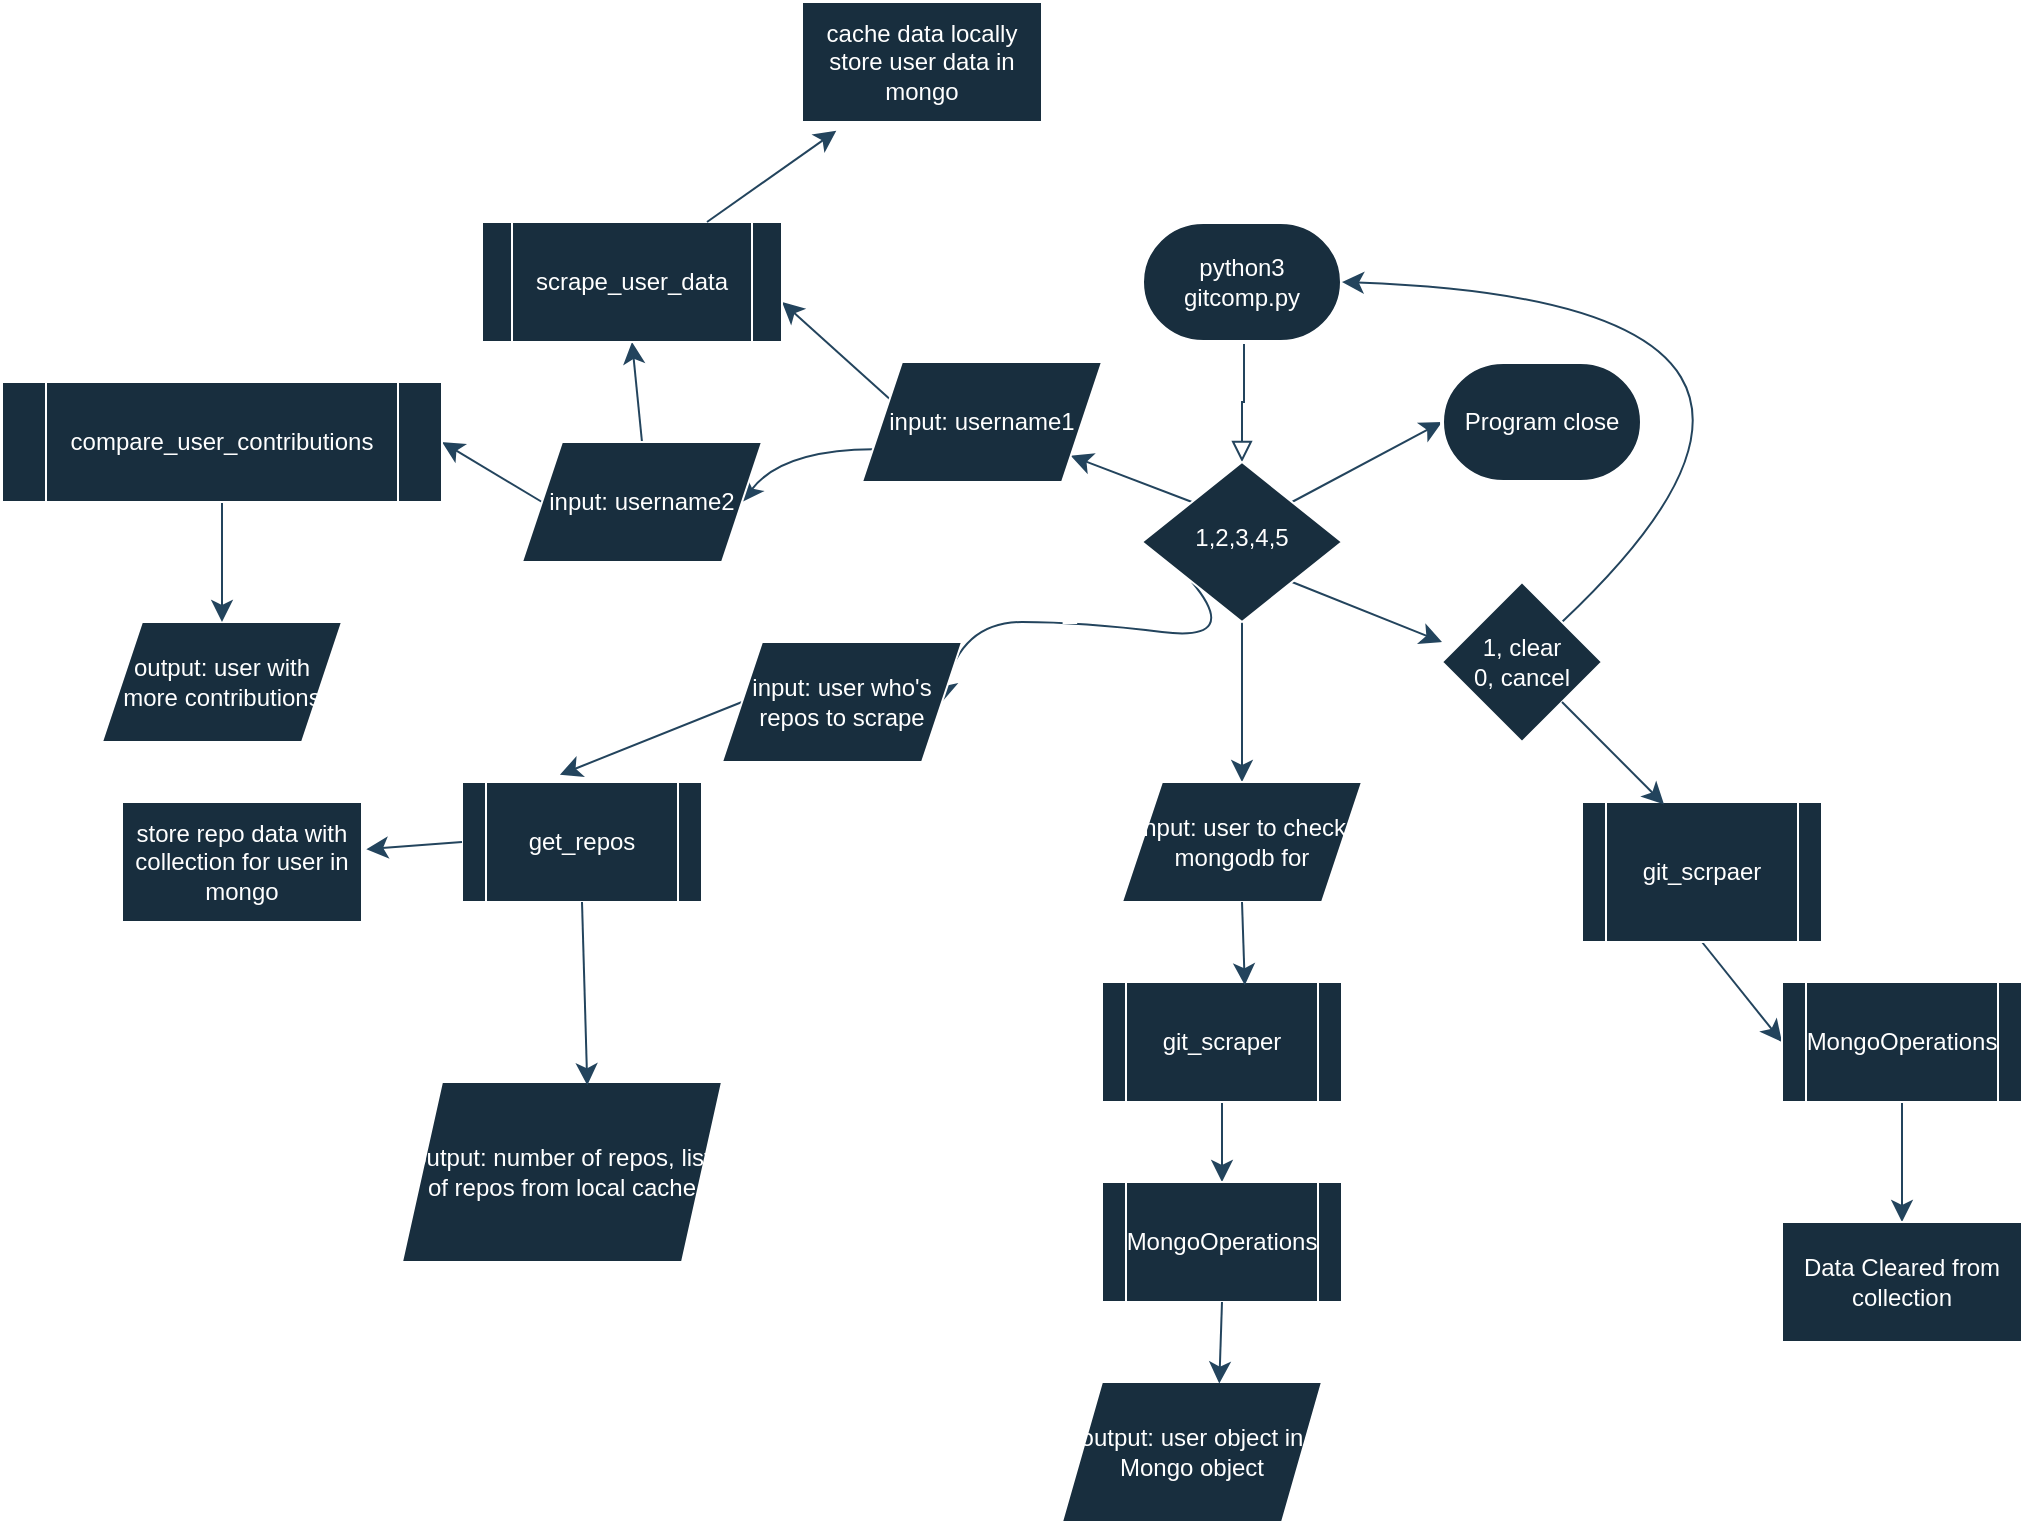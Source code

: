 <mxfile version="24.3.1" type="github">
  <diagram id="C5RBs43oDa-KdzZeNtuy" name="Page-1">
    <mxGraphModel dx="1877" dy="1824" grid="1" gridSize="10" guides="1" tooltips="1" connect="1" arrows="1" fold="1" page="1" pageScale="1" pageWidth="827" pageHeight="1169" math="0" shadow="0">
      <root>
        <mxCell id="WIyWlLk6GJQsqaUBKTNV-0" />
        <mxCell id="WIyWlLk6GJQsqaUBKTNV-1" parent="WIyWlLk6GJQsqaUBKTNV-0" />
        <mxCell id="WIyWlLk6GJQsqaUBKTNV-2" value="" style="rounded=0;html=1;jettySize=auto;orthogonalLoop=1;fontSize=11;endArrow=block;endFill=0;endSize=8;strokeWidth=1;shadow=0;labelBackgroundColor=none;edgeStyle=orthogonalEdgeStyle;strokeColor=#23445D;fontColor=default;" parent="WIyWlLk6GJQsqaUBKTNV-1" edge="1">
          <mxGeometry relative="1" as="geometry">
            <mxPoint x="530" y="-160" as="sourcePoint" />
            <mxPoint x="530" y="-100" as="targetPoint" />
            <Array as="points">
              <mxPoint x="531" y="-160" />
              <mxPoint x="531" y="-130" />
              <mxPoint x="530" y="-130" />
            </Array>
          </mxGeometry>
        </mxCell>
        <mxCell id="LPKrQJaiNVwr6FiZ4akE-1" style="edgeStyle=none;curved=1;rounded=0;orthogonalLoop=1;jettySize=auto;html=1;exitX=0;exitY=1;exitDx=0;exitDy=0;fontSize=12;startSize=8;endSize=8;entryX=1;entryY=0.5;entryDx=0;entryDy=0;labelBackgroundColor=none;strokeColor=#23445D;fontColor=default;" edge="1" parent="WIyWlLk6GJQsqaUBKTNV-1" source="WIyWlLk6GJQsqaUBKTNV-6" target="LPKrQJaiNVwr6FiZ4akE-19">
          <mxGeometry relative="1" as="geometry">
            <mxPoint x="380" y="-20" as="targetPoint" />
            <Array as="points">
              <mxPoint x="530" y="-10" />
              <mxPoint x="450" y="-20" />
              <mxPoint x="390" y="-20" />
            </Array>
          </mxGeometry>
        </mxCell>
        <mxCell id="LPKrQJaiNVwr6FiZ4akE-2" style="edgeStyle=none;curved=1;rounded=0;orthogonalLoop=1;jettySize=auto;html=1;exitX=1;exitY=0;exitDx=0;exitDy=0;fontSize=12;startSize=8;endSize=8;labelBackgroundColor=none;strokeColor=#23445D;fontColor=default;" edge="1" parent="WIyWlLk6GJQsqaUBKTNV-1" source="WIyWlLk6GJQsqaUBKTNV-6">
          <mxGeometry relative="1" as="geometry">
            <mxPoint x="630" y="-120" as="targetPoint" />
          </mxGeometry>
        </mxCell>
        <mxCell id="LPKrQJaiNVwr6FiZ4akE-3" style="edgeStyle=none;curved=1;rounded=0;orthogonalLoop=1;jettySize=auto;html=1;exitX=1;exitY=1;exitDx=0;exitDy=0;fontSize=12;startSize=8;endSize=8;labelBackgroundColor=none;strokeColor=#23445D;fontColor=default;" edge="1" parent="WIyWlLk6GJQsqaUBKTNV-1" source="WIyWlLk6GJQsqaUBKTNV-6">
          <mxGeometry relative="1" as="geometry">
            <mxPoint x="630" y="-10" as="targetPoint" />
          </mxGeometry>
        </mxCell>
        <mxCell id="LPKrQJaiNVwr6FiZ4akE-4" style="edgeStyle=none;curved=1;rounded=0;orthogonalLoop=1;jettySize=auto;html=1;exitX=0.5;exitY=1;exitDx=0;exitDy=0;fontSize=12;startSize=8;endSize=8;labelBackgroundColor=none;strokeColor=#23445D;fontColor=default;" edge="1" parent="WIyWlLk6GJQsqaUBKTNV-1" source="WIyWlLk6GJQsqaUBKTNV-6">
          <mxGeometry relative="1" as="geometry">
            <mxPoint x="530" y="60" as="targetPoint" />
          </mxGeometry>
        </mxCell>
        <mxCell id="LPKrQJaiNVwr6FiZ4akE-5" style="edgeStyle=none;curved=1;rounded=0;orthogonalLoop=1;jettySize=auto;html=1;exitX=0;exitY=0;exitDx=0;exitDy=0;fontSize=12;startSize=8;endSize=8;labelBackgroundColor=none;strokeColor=#23445D;fontColor=default;" edge="1" parent="WIyWlLk6GJQsqaUBKTNV-1" source="WIyWlLk6GJQsqaUBKTNV-6" target="LPKrQJaiNVwr6FiZ4akE-6">
          <mxGeometry relative="1" as="geometry">
            <mxPoint x="400" y="-120" as="targetPoint" />
          </mxGeometry>
        </mxCell>
        <mxCell id="WIyWlLk6GJQsqaUBKTNV-6" value="1,2,3,4,5" style="rhombus;whiteSpace=wrap;html=1;shadow=0;fontFamily=Helvetica;fontSize=12;align=center;strokeWidth=1;spacing=6;spacingTop=-4;labelBackgroundColor=none;fillColor=#182E3E;strokeColor=#FFFFFF;fontColor=#FFFFFF;" parent="WIyWlLk6GJQsqaUBKTNV-1" vertex="1">
          <mxGeometry x="480" y="-100" width="100" height="80" as="geometry" />
        </mxCell>
        <mxCell id="LPKrQJaiNVwr6FiZ4akE-0" value="python3 gitcomp.py" style="strokeWidth=2;html=1;shape=mxgraph.flowchart.terminator;whiteSpace=wrap;labelBackgroundColor=none;fillColor=#182E3E;strokeColor=#FFFFFF;fontColor=#FFFFFF;" vertex="1" parent="WIyWlLk6GJQsqaUBKTNV-1">
          <mxGeometry x="480" y="-220" width="100" height="60" as="geometry" />
        </mxCell>
        <mxCell id="LPKrQJaiNVwr6FiZ4akE-11" style="edgeStyle=none;curved=1;rounded=0;orthogonalLoop=1;jettySize=auto;html=1;exitX=0;exitY=0.25;exitDx=0;exitDy=0;fontSize=12;startSize=8;endSize=8;labelBackgroundColor=none;strokeColor=#23445D;fontColor=default;" edge="1" parent="WIyWlLk6GJQsqaUBKTNV-1" source="LPKrQJaiNVwr6FiZ4akE-6">
          <mxGeometry relative="1" as="geometry">
            <mxPoint x="300" y="-180" as="targetPoint" />
          </mxGeometry>
        </mxCell>
        <mxCell id="LPKrQJaiNVwr6FiZ4akE-14" style="edgeStyle=none;curved=1;rounded=0;orthogonalLoop=1;jettySize=auto;html=1;exitX=0;exitY=0.75;exitDx=0;exitDy=0;fontSize=12;startSize=8;endSize=8;entryX=1;entryY=0.5;entryDx=0;entryDy=0;labelBackgroundColor=none;strokeColor=#23445D;fontColor=default;" edge="1" parent="WIyWlLk6GJQsqaUBKTNV-1" source="LPKrQJaiNVwr6FiZ4akE-6" target="LPKrQJaiNVwr6FiZ4akE-7">
          <mxGeometry relative="1" as="geometry">
            <mxPoint x="290" y="-106" as="targetPoint" />
            <Array as="points">
              <mxPoint x="300" y="-106" />
            </Array>
          </mxGeometry>
        </mxCell>
        <mxCell id="LPKrQJaiNVwr6FiZ4akE-6" value="input: username1" style="shape=parallelogram;perimeter=parallelogramPerimeter;whiteSpace=wrap;html=1;fixedSize=1;labelBackgroundColor=none;fillColor=#182E3E;strokeColor=#FFFFFF;fontColor=#FFFFFF;" vertex="1" parent="WIyWlLk6GJQsqaUBKTNV-1">
          <mxGeometry x="340" y="-150" width="120" height="60" as="geometry" />
        </mxCell>
        <mxCell id="LPKrQJaiNVwr6FiZ4akE-15" style="edgeStyle=none;curved=1;rounded=0;orthogonalLoop=1;jettySize=auto;html=1;exitX=0;exitY=0.5;exitDx=0;exitDy=0;fontSize=12;startSize=8;endSize=8;labelBackgroundColor=none;strokeColor=#23445D;fontColor=default;" edge="1" parent="WIyWlLk6GJQsqaUBKTNV-1" source="LPKrQJaiNVwr6FiZ4akE-7">
          <mxGeometry relative="1" as="geometry">
            <mxPoint x="130" y="-110" as="targetPoint" />
          </mxGeometry>
        </mxCell>
        <mxCell id="LPKrQJaiNVwr6FiZ4akE-16" style="edgeStyle=none;curved=1;rounded=0;orthogonalLoop=1;jettySize=auto;html=1;exitX=0.5;exitY=0;exitDx=0;exitDy=0;entryX=0.5;entryY=1;entryDx=0;entryDy=0;fontSize=12;startSize=8;endSize=8;labelBackgroundColor=none;strokeColor=#23445D;fontColor=default;" edge="1" parent="WIyWlLk6GJQsqaUBKTNV-1" source="LPKrQJaiNVwr6FiZ4akE-7" target="LPKrQJaiNVwr6FiZ4akE-10">
          <mxGeometry relative="1" as="geometry" />
        </mxCell>
        <mxCell id="LPKrQJaiNVwr6FiZ4akE-7" value="input: username2" style="shape=parallelogram;perimeter=parallelogramPerimeter;whiteSpace=wrap;html=1;fixedSize=1;labelBackgroundColor=none;fillColor=#182E3E;strokeColor=#FFFFFF;fontColor=#FFFFFF;" vertex="1" parent="WIyWlLk6GJQsqaUBKTNV-1">
          <mxGeometry x="170" y="-110" width="120" height="60" as="geometry" />
        </mxCell>
        <mxCell id="LPKrQJaiNVwr6FiZ4akE-8" value="output: user with more contributions" style="shape=parallelogram;perimeter=parallelogramPerimeter;whiteSpace=wrap;html=1;fixedSize=1;labelBackgroundColor=none;fillColor=#182E3E;strokeColor=#FFFFFF;fontColor=#FFFFFF;" vertex="1" parent="WIyWlLk6GJQsqaUBKTNV-1">
          <mxGeometry x="-40" y="-20" width="120" height="60" as="geometry" />
        </mxCell>
        <mxCell id="LPKrQJaiNVwr6FiZ4akE-18" style="edgeStyle=none;curved=1;rounded=0;orthogonalLoop=1;jettySize=auto;html=1;exitX=0.5;exitY=1;exitDx=0;exitDy=0;fontSize=12;startSize=8;endSize=8;labelBackgroundColor=none;strokeColor=#23445D;fontColor=default;" edge="1" parent="WIyWlLk6GJQsqaUBKTNV-1" source="LPKrQJaiNVwr6FiZ4akE-9">
          <mxGeometry relative="1" as="geometry">
            <mxPoint x="20" y="-20" as="targetPoint" />
          </mxGeometry>
        </mxCell>
        <mxCell id="LPKrQJaiNVwr6FiZ4akE-9" value="compare_user_contributions" style="shape=process;whiteSpace=wrap;html=1;backgroundOutline=1;labelBackgroundColor=none;fillColor=#182E3E;strokeColor=#FFFFFF;fontColor=#FFFFFF;" vertex="1" parent="WIyWlLk6GJQsqaUBKTNV-1">
          <mxGeometry x="-90" y="-140" width="220" height="60" as="geometry" />
        </mxCell>
        <mxCell id="LPKrQJaiNVwr6FiZ4akE-10" value="scrape_user_data" style="shape=process;whiteSpace=wrap;html=1;backgroundOutline=1;labelBackgroundColor=none;fillColor=#182E3E;strokeColor=#FFFFFF;fontColor=#FFFFFF;" vertex="1" parent="WIyWlLk6GJQsqaUBKTNV-1">
          <mxGeometry x="150" y="-220" width="150" height="60" as="geometry" />
        </mxCell>
        <mxCell id="LPKrQJaiNVwr6FiZ4akE-12" value="cache data locally&lt;div&gt;store user data in mongo&lt;/div&gt;" style="rounded=0;whiteSpace=wrap;html=1;labelBackgroundColor=none;fillColor=#182E3E;strokeColor=#FFFFFF;fontColor=#FFFFFF;" vertex="1" parent="WIyWlLk6GJQsqaUBKTNV-1">
          <mxGeometry x="310" y="-330" width="120" height="60" as="geometry" />
        </mxCell>
        <mxCell id="LPKrQJaiNVwr6FiZ4akE-13" style="edgeStyle=none;curved=1;rounded=0;orthogonalLoop=1;jettySize=auto;html=1;exitX=0.75;exitY=0;exitDx=0;exitDy=0;entryX=0.143;entryY=1.073;entryDx=0;entryDy=0;entryPerimeter=0;fontSize=12;startSize=8;endSize=8;labelBackgroundColor=none;strokeColor=#23445D;fontColor=default;" edge="1" parent="WIyWlLk6GJQsqaUBKTNV-1" source="LPKrQJaiNVwr6FiZ4akE-10" target="LPKrQJaiNVwr6FiZ4akE-12">
          <mxGeometry relative="1" as="geometry" />
        </mxCell>
        <mxCell id="LPKrQJaiNVwr6FiZ4akE-23" style="edgeStyle=none;curved=1;rounded=0;orthogonalLoop=1;jettySize=auto;html=1;exitX=0;exitY=0.5;exitDx=0;exitDy=0;fontSize=12;startSize=8;endSize=8;entryX=0.408;entryY=-0.06;entryDx=0;entryDy=0;entryPerimeter=0;labelBackgroundColor=none;strokeColor=#23445D;fontColor=default;" edge="1" parent="WIyWlLk6GJQsqaUBKTNV-1" source="LPKrQJaiNVwr6FiZ4akE-19" target="LPKrQJaiNVwr6FiZ4akE-20">
          <mxGeometry relative="1" as="geometry">
            <mxPoint x="180" y="-20" as="targetPoint" />
          </mxGeometry>
        </mxCell>
        <mxCell id="LPKrQJaiNVwr6FiZ4akE-19" value="input: user who&#39;s repos to scrape" style="shape=parallelogram;perimeter=parallelogramPerimeter;whiteSpace=wrap;html=1;fixedSize=1;labelBackgroundColor=none;fillColor=#182E3E;strokeColor=#FFFFFF;fontColor=#FFFFFF;" vertex="1" parent="WIyWlLk6GJQsqaUBKTNV-1">
          <mxGeometry x="270" y="-10" width="120" height="60" as="geometry" />
        </mxCell>
        <mxCell id="LPKrQJaiNVwr6FiZ4akE-20" value="get_repos" style="shape=process;whiteSpace=wrap;html=1;backgroundOutline=1;labelBackgroundColor=none;fillColor=#182E3E;strokeColor=#FFFFFF;fontColor=#FFFFFF;" vertex="1" parent="WIyWlLk6GJQsqaUBKTNV-1">
          <mxGeometry x="140" y="60" width="120" height="60" as="geometry" />
        </mxCell>
        <mxCell id="LPKrQJaiNVwr6FiZ4akE-21" value="store repo data with collection for user in mongo" style="rounded=0;whiteSpace=wrap;html=1;labelBackgroundColor=none;fillColor=#182E3E;strokeColor=#FFFFFF;fontColor=#FFFFFF;" vertex="1" parent="WIyWlLk6GJQsqaUBKTNV-1">
          <mxGeometry x="-30" y="70" width="120" height="60" as="geometry" />
        </mxCell>
        <mxCell id="LPKrQJaiNVwr6FiZ4akE-22" value="output: number of repos, list of repos from local cache" style="shape=parallelogram;perimeter=parallelogramPerimeter;whiteSpace=wrap;html=1;fixedSize=1;labelBackgroundColor=none;fillColor=#182E3E;strokeColor=#FFFFFF;fontColor=#FFFFFF;" vertex="1" parent="WIyWlLk6GJQsqaUBKTNV-1">
          <mxGeometry x="110" y="210" width="160" height="90" as="geometry" />
        </mxCell>
        <mxCell id="LPKrQJaiNVwr6FiZ4akE-24" style="edgeStyle=none;curved=1;rounded=0;orthogonalLoop=1;jettySize=auto;html=1;exitX=0;exitY=0.5;exitDx=0;exitDy=0;entryX=1.018;entryY=0.393;entryDx=0;entryDy=0;entryPerimeter=0;fontSize=12;startSize=8;endSize=8;labelBackgroundColor=none;strokeColor=#23445D;fontColor=default;" edge="1" parent="WIyWlLk6GJQsqaUBKTNV-1" source="LPKrQJaiNVwr6FiZ4akE-20" target="LPKrQJaiNVwr6FiZ4akE-21">
          <mxGeometry relative="1" as="geometry" />
        </mxCell>
        <mxCell id="LPKrQJaiNVwr6FiZ4akE-25" style="edgeStyle=none;curved=1;rounded=0;orthogonalLoop=1;jettySize=auto;html=1;exitX=0.5;exitY=1;exitDx=0;exitDy=0;entryX=0.579;entryY=0.018;entryDx=0;entryDy=0;entryPerimeter=0;fontSize=12;startSize=8;endSize=8;labelBackgroundColor=none;strokeColor=#23445D;fontColor=default;" edge="1" parent="WIyWlLk6GJQsqaUBKTNV-1" source="LPKrQJaiNVwr6FiZ4akE-20" target="LPKrQJaiNVwr6FiZ4akE-22">
          <mxGeometry relative="1" as="geometry" />
        </mxCell>
        <mxCell id="LPKrQJaiNVwr6FiZ4akE-27" value="1" style="text;html=1;align=center;verticalAlign=middle;whiteSpace=wrap;rounded=0;fontSize=16;labelBackgroundColor=none;fontColor=#FFFFFF;" vertex="1" parent="WIyWlLk6GJQsqaUBKTNV-1">
          <mxGeometry x="450" y="-120" width="60" height="30" as="geometry" />
        </mxCell>
        <mxCell id="LPKrQJaiNVwr6FiZ4akE-28" value="2" style="text;html=1;align=center;verticalAlign=middle;whiteSpace=wrap;rounded=0;fontSize=16;labelBackgroundColor=none;fontColor=#FFFFFF;" vertex="1" parent="WIyWlLk6GJQsqaUBKTNV-1">
          <mxGeometry x="414" y="-40" width="60" height="30" as="geometry" />
        </mxCell>
        <mxCell id="LPKrQJaiNVwr6FiZ4akE-29" value="3" style="text;html=1;align=center;verticalAlign=middle;whiteSpace=wrap;rounded=0;fontSize=16;labelBackgroundColor=none;fontColor=#FFFFFF;" vertex="1" parent="WIyWlLk6GJQsqaUBKTNV-1">
          <mxGeometry x="510" y="-5" width="60" height="30" as="geometry" />
        </mxCell>
        <mxCell id="LPKrQJaiNVwr6FiZ4akE-30" value="5" style="text;html=1;align=center;verticalAlign=middle;whiteSpace=wrap;rounded=0;fontSize=16;labelBackgroundColor=none;fontColor=#FFFFFF;" vertex="1" parent="WIyWlLk6GJQsqaUBKTNV-1">
          <mxGeometry x="550" y="-120" width="60" height="30" as="geometry" />
        </mxCell>
        <mxCell id="LPKrQJaiNVwr6FiZ4akE-31" value="4" style="text;html=1;align=center;verticalAlign=middle;whiteSpace=wrap;rounded=0;fontSize=16;labelBackgroundColor=none;fontColor=#FFFFFF;" vertex="1" parent="WIyWlLk6GJQsqaUBKTNV-1">
          <mxGeometry x="570" y="-50" width="60" height="30" as="geometry" />
        </mxCell>
        <mxCell id="LPKrQJaiNVwr6FiZ4akE-32" value="input: user to check mongodb for" style="shape=parallelogram;perimeter=parallelogramPerimeter;whiteSpace=wrap;html=1;fixedSize=1;labelBackgroundColor=none;fillColor=#182E3E;strokeColor=#FFFFFF;fontColor=#FFFFFF;" vertex="1" parent="WIyWlLk6GJQsqaUBKTNV-1">
          <mxGeometry x="470" y="60" width="120" height="60" as="geometry" />
        </mxCell>
        <mxCell id="LPKrQJaiNVwr6FiZ4akE-38" style="edgeStyle=none;curved=1;rounded=0;orthogonalLoop=1;jettySize=auto;html=1;exitX=0.5;exitY=1;exitDx=0;exitDy=0;fontSize=12;startSize=8;endSize=8;labelBackgroundColor=none;strokeColor=#23445D;fontColor=default;" edge="1" parent="WIyWlLk6GJQsqaUBKTNV-1" source="LPKrQJaiNVwr6FiZ4akE-33" target="LPKrQJaiNVwr6FiZ4akE-39">
          <mxGeometry relative="1" as="geometry">
            <mxPoint x="520" y="260" as="targetPoint" />
          </mxGeometry>
        </mxCell>
        <mxCell id="LPKrQJaiNVwr6FiZ4akE-33" value="git_scraper" style="shape=process;whiteSpace=wrap;html=1;backgroundOutline=1;labelBackgroundColor=none;fillColor=#182E3E;strokeColor=#FFFFFF;fontColor=#FFFFFF;" vertex="1" parent="WIyWlLk6GJQsqaUBKTNV-1">
          <mxGeometry x="460" y="160" width="120" height="60" as="geometry" />
        </mxCell>
        <mxCell id="LPKrQJaiNVwr6FiZ4akE-34" value="" style="strokeWidth=2;html=1;shape=mxgraph.flowchart.annotation_2;align=left;labelPosition=right;pointerEvents=1;labelBackgroundColor=none;fillColor=#182E3E;strokeColor=#FFFFFF;fontColor=#FFFFFF;" vertex="1" parent="WIyWlLk6GJQsqaUBKTNV-1">
          <mxGeometry x="590" y="170" width="20" height="40" as="geometry" />
        </mxCell>
        <mxCell id="LPKrQJaiNVwr6FiZ4akE-36" value="Runnning mongo server from object" style="text;html=1;align=center;verticalAlign=middle;whiteSpace=wrap;rounded=0;fontSize=16;labelBackgroundColor=none;fontColor=#FFFFFF;" vertex="1" parent="WIyWlLk6GJQsqaUBKTNV-1">
          <mxGeometry x="610" y="180" width="133" as="geometry" />
        </mxCell>
        <mxCell id="LPKrQJaiNVwr6FiZ4akE-37" style="edgeStyle=none;curved=1;rounded=0;orthogonalLoop=1;jettySize=auto;html=1;exitX=0.5;exitY=1;exitDx=0;exitDy=0;entryX=0.595;entryY=0.027;entryDx=0;entryDy=0;entryPerimeter=0;fontSize=12;startSize=8;endSize=8;labelBackgroundColor=none;strokeColor=#23445D;fontColor=default;" edge="1" parent="WIyWlLk6GJQsqaUBKTNV-1" source="LPKrQJaiNVwr6FiZ4akE-32" target="LPKrQJaiNVwr6FiZ4akE-33">
          <mxGeometry relative="1" as="geometry" />
        </mxCell>
        <mxCell id="LPKrQJaiNVwr6FiZ4akE-39" value="MongoOperations" style="shape=process;whiteSpace=wrap;html=1;backgroundOutline=1;labelBackgroundColor=none;fillColor=#182E3E;strokeColor=#FFFFFF;fontColor=#FFFFFF;" vertex="1" parent="WIyWlLk6GJQsqaUBKTNV-1">
          <mxGeometry x="460" y="260" width="120" height="60" as="geometry" />
        </mxCell>
        <mxCell id="LPKrQJaiNVwr6FiZ4akE-40" value="output: user object in Mongo object" style="shape=parallelogram;perimeter=parallelogramPerimeter;whiteSpace=wrap;html=1;fixedSize=1;labelBackgroundColor=none;fillColor=#182E3E;strokeColor=#FFFFFF;fontColor=#FFFFFF;" vertex="1" parent="WIyWlLk6GJQsqaUBKTNV-1">
          <mxGeometry x="440" y="360" width="130" height="70" as="geometry" />
        </mxCell>
        <mxCell id="LPKrQJaiNVwr6FiZ4akE-41" style="edgeStyle=none;curved=1;rounded=0;orthogonalLoop=1;jettySize=auto;html=1;exitX=0.5;exitY=1;exitDx=0;exitDy=0;entryX=0.605;entryY=0.011;entryDx=0;entryDy=0;entryPerimeter=0;fontSize=12;startSize=8;endSize=8;labelBackgroundColor=none;strokeColor=#23445D;fontColor=default;" edge="1" parent="WIyWlLk6GJQsqaUBKTNV-1" source="LPKrQJaiNVwr6FiZ4akE-39" target="LPKrQJaiNVwr6FiZ4akE-40">
          <mxGeometry relative="1" as="geometry" />
        </mxCell>
        <mxCell id="LPKrQJaiNVwr6FiZ4akE-53" style="edgeStyle=none;curved=1;rounded=0;orthogonalLoop=1;jettySize=auto;html=1;exitX=1;exitY=0;exitDx=0;exitDy=0;fontSize=12;startSize=8;endSize=8;entryX=1;entryY=0.5;entryDx=0;entryDy=0;entryPerimeter=0;labelBackgroundColor=none;strokeColor=#23445D;fontColor=default;" edge="1" parent="WIyWlLk6GJQsqaUBKTNV-1" source="LPKrQJaiNVwr6FiZ4akE-43" target="LPKrQJaiNVwr6FiZ4akE-0">
          <mxGeometry relative="1" as="geometry">
            <mxPoint x="880" y="-240" as="targetPoint" />
            <Array as="points">
              <mxPoint x="860" y="-180" />
            </Array>
          </mxGeometry>
        </mxCell>
        <mxCell id="LPKrQJaiNVwr6FiZ4akE-43" value="1, clear&lt;div&gt;0, cancel&lt;/div&gt;" style="rhombus;whiteSpace=wrap;html=1;labelBackgroundColor=none;fillColor=#182E3E;strokeColor=#FFFFFF;fontColor=#FFFFFF;" vertex="1" parent="WIyWlLk6GJQsqaUBKTNV-1">
          <mxGeometry x="630" y="-40" width="80" height="80" as="geometry" />
        </mxCell>
        <mxCell id="LPKrQJaiNVwr6FiZ4akE-48" style="edgeStyle=none;curved=1;rounded=0;orthogonalLoop=1;jettySize=auto;html=1;exitX=0.5;exitY=1;exitDx=0;exitDy=0;entryX=0;entryY=0.5;entryDx=0;entryDy=0;fontSize=12;startSize=8;endSize=8;labelBackgroundColor=none;strokeColor=#23445D;fontColor=default;" edge="1" parent="WIyWlLk6GJQsqaUBKTNV-1" source="LPKrQJaiNVwr6FiZ4akE-44" target="LPKrQJaiNVwr6FiZ4akE-46">
          <mxGeometry relative="1" as="geometry" />
        </mxCell>
        <mxCell id="LPKrQJaiNVwr6FiZ4akE-44" value="git_scrpaer" style="shape=process;whiteSpace=wrap;html=1;backgroundOutline=1;labelBackgroundColor=none;fillColor=#182E3E;strokeColor=#FFFFFF;fontColor=#FFFFFF;" vertex="1" parent="WIyWlLk6GJQsqaUBKTNV-1">
          <mxGeometry x="700" y="70" width="120" height="70" as="geometry" />
        </mxCell>
        <mxCell id="LPKrQJaiNVwr6FiZ4akE-50" style="edgeStyle=none;curved=1;rounded=0;orthogonalLoop=1;jettySize=auto;html=1;exitX=0.5;exitY=1;exitDx=0;exitDy=0;entryX=0.5;entryY=0;entryDx=0;entryDy=0;fontSize=12;startSize=8;endSize=8;labelBackgroundColor=none;strokeColor=#23445D;fontColor=default;" edge="1" parent="WIyWlLk6GJQsqaUBKTNV-1" source="LPKrQJaiNVwr6FiZ4akE-46" target="LPKrQJaiNVwr6FiZ4akE-49">
          <mxGeometry relative="1" as="geometry" />
        </mxCell>
        <mxCell id="LPKrQJaiNVwr6FiZ4akE-46" value="MongoOperations" style="shape=process;whiteSpace=wrap;html=1;backgroundOutline=1;labelBackgroundColor=none;fillColor=#182E3E;strokeColor=#FFFFFF;fontColor=#FFFFFF;" vertex="1" parent="WIyWlLk6GJQsqaUBKTNV-1">
          <mxGeometry x="800" y="160" width="120" height="60" as="geometry" />
        </mxCell>
        <mxCell id="LPKrQJaiNVwr6FiZ4akE-47" style="edgeStyle=none;curved=1;rounded=0;orthogonalLoop=1;jettySize=auto;html=1;exitX=1;exitY=1;exitDx=0;exitDy=0;entryX=0.342;entryY=0.017;entryDx=0;entryDy=0;entryPerimeter=0;fontSize=12;startSize=8;endSize=8;labelBackgroundColor=none;strokeColor=#23445D;fontColor=default;" edge="1" parent="WIyWlLk6GJQsqaUBKTNV-1" source="LPKrQJaiNVwr6FiZ4akE-43" target="LPKrQJaiNVwr6FiZ4akE-44">
          <mxGeometry relative="1" as="geometry" />
        </mxCell>
        <mxCell id="LPKrQJaiNVwr6FiZ4akE-49" value="Data Cleared from collection" style="rounded=0;whiteSpace=wrap;html=1;labelBackgroundColor=none;fillColor=#182E3E;strokeColor=#FFFFFF;fontColor=#FFFFFF;" vertex="1" parent="WIyWlLk6GJQsqaUBKTNV-1">
          <mxGeometry x="800" y="280" width="120" height="60" as="geometry" />
        </mxCell>
        <mxCell id="LPKrQJaiNVwr6FiZ4akE-52" value="Program close" style="strokeWidth=2;html=1;shape=mxgraph.flowchart.terminator;whiteSpace=wrap;labelBackgroundColor=none;fillColor=#182E3E;strokeColor=#FFFFFF;fontColor=#FFFFFF;" vertex="1" parent="WIyWlLk6GJQsqaUBKTNV-1">
          <mxGeometry x="630" y="-150" width="100" height="60" as="geometry" />
        </mxCell>
      </root>
    </mxGraphModel>
  </diagram>
</mxfile>
